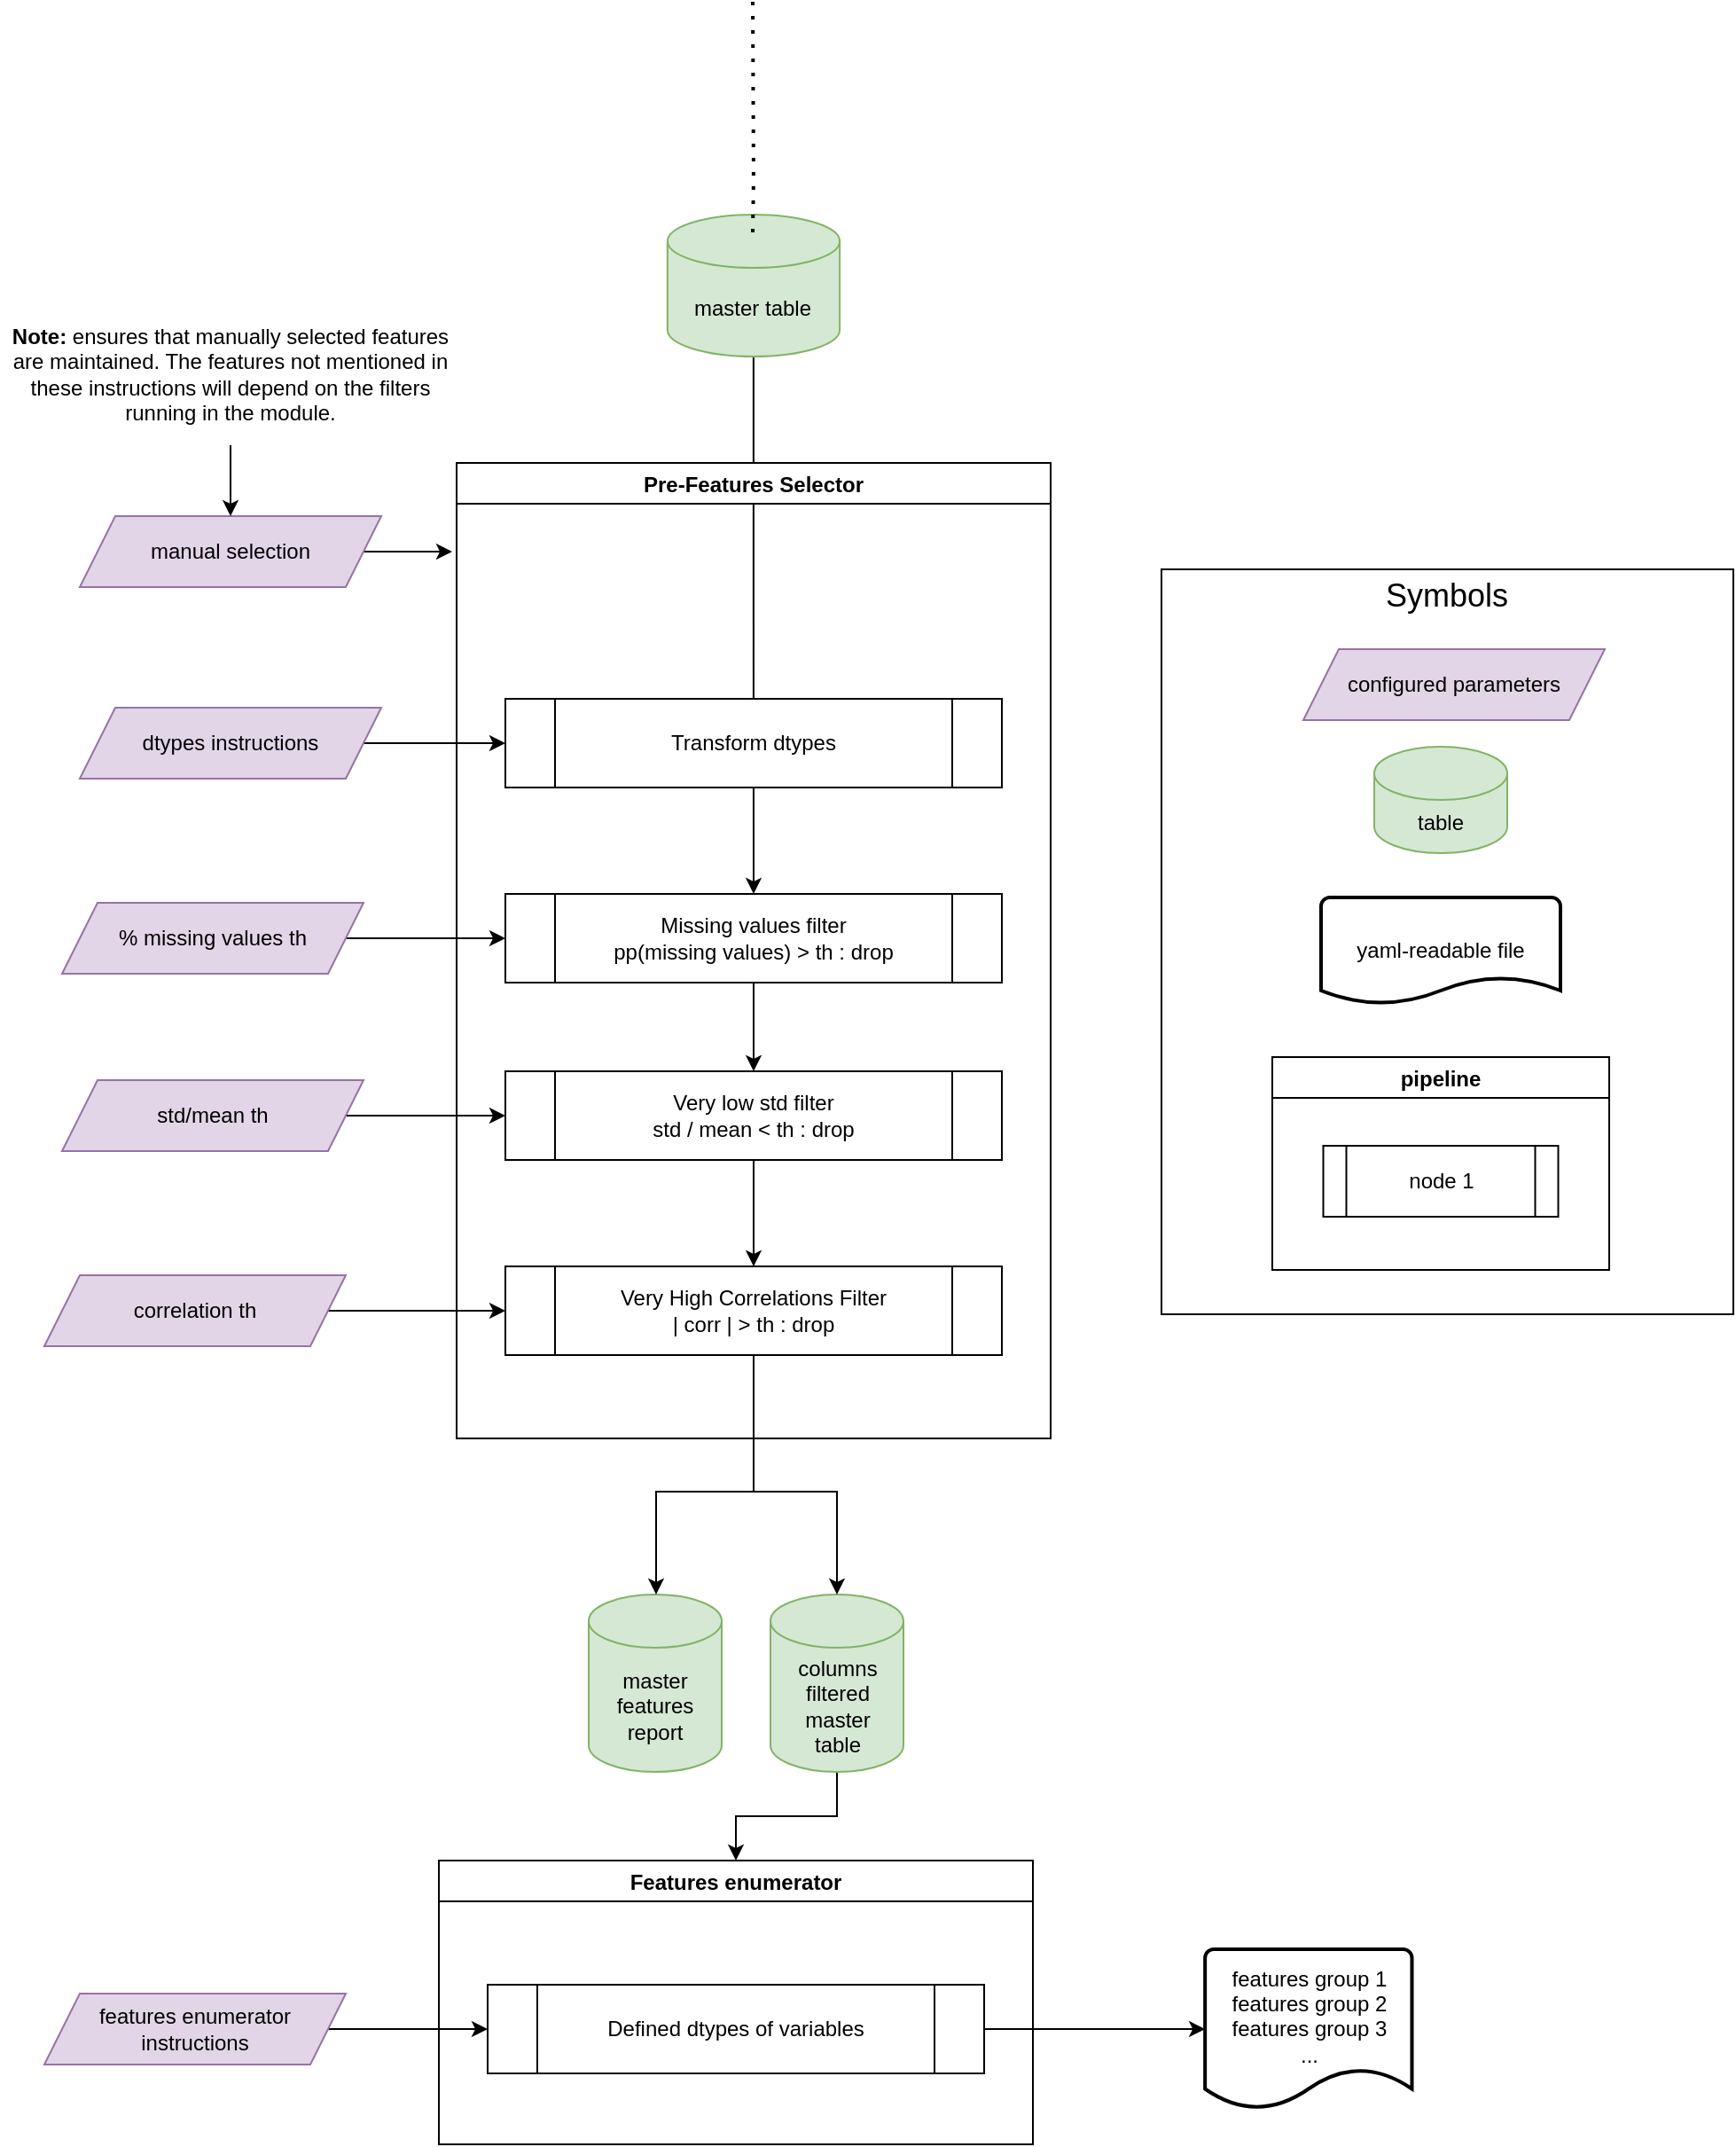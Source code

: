 <mxfile version="20.2.7" type="github" pages="2">
  <diagram id="efzcLg887RFRnMRaSVUZ" name="HL schema">
    <mxGraphModel dx="5441" dy="3609" grid="1" gridSize="10" guides="1" tooltips="1" connect="1" arrows="1" fold="1" page="1" pageScale="1" pageWidth="850" pageHeight="1100" math="0" shadow="0">
      <root>
        <mxCell id="0" />
        <mxCell id="1" parent="0" />
        <mxCell id="wqejefC2HtOJKPeZyljf-38" value="" style="rounded=0;whiteSpace=wrap;html=1;gradientColor=#ffffff;fillColor=none;" vertex="1" parent="1">
          <mxGeometry x="-155" y="190" width="322.5" height="420" as="geometry" />
        </mxCell>
        <mxCell id="wqejefC2HtOJKPeZyljf-2" style="edgeStyle=orthogonalEdgeStyle;rounded=0;orthogonalLoop=1;jettySize=auto;html=1;entryX=0.5;entryY=0;entryDx=0;entryDy=0;" edge="1" parent="1" source="wqejefC2HtOJKPeZyljf-3" target="wqejefC2HtOJKPeZyljf-6">
          <mxGeometry relative="1" as="geometry" />
        </mxCell>
        <mxCell id="wqejefC2HtOJKPeZyljf-3" value="&lt;font&gt;&lt;font style=&quot;font-size: 12px&quot;&gt;master table&lt;/font&gt;&lt;br&gt;&lt;/font&gt;" style="shape=cylinder3;whiteSpace=wrap;html=1;boundedLbl=1;backgroundOutline=1;size=15;fillColor=#d5e8d4;strokeColor=#82b366;" vertex="1" parent="1">
          <mxGeometry x="-433.57" y="-10" width="97.14" height="80" as="geometry" />
        </mxCell>
        <mxCell id="wqejefC2HtOJKPeZyljf-4" value="Pre-Features Selector" style="swimlane;" vertex="1" parent="1">
          <mxGeometry x="-552.5" y="130" width="335" height="550" as="geometry" />
        </mxCell>
        <mxCell id="wqejefC2HtOJKPeZyljf-5" style="edgeStyle=orthogonalEdgeStyle;rounded=0;orthogonalLoop=1;jettySize=auto;html=1;entryX=0.5;entryY=0;entryDx=0;entryDy=0;" edge="1" parent="wqejefC2HtOJKPeZyljf-4" source="wqejefC2HtOJKPeZyljf-6" target="wqejefC2HtOJKPeZyljf-9">
          <mxGeometry relative="1" as="geometry" />
        </mxCell>
        <mxCell id="wqejefC2HtOJKPeZyljf-6" value="Missing values filter&lt;br&gt;pp(missing values) &amp;gt; th : drop" style="shape=process;whiteSpace=wrap;html=1;backgroundOutline=1;" vertex="1" parent="wqejefC2HtOJKPeZyljf-4">
          <mxGeometry x="27.5" y="243" width="280" height="50" as="geometry" />
        </mxCell>
        <mxCell id="wqejefC2HtOJKPeZyljf-7" value="Very High Correlations Filter&lt;br&gt;| corr | &amp;gt; th : drop" style="shape=process;whiteSpace=wrap;html=1;backgroundOutline=1;" vertex="1" parent="wqejefC2HtOJKPeZyljf-4">
          <mxGeometry x="27.5" y="453" width="280" height="50" as="geometry" />
        </mxCell>
        <mxCell id="wqejefC2HtOJKPeZyljf-8" style="edgeStyle=orthogonalEdgeStyle;rounded=0;orthogonalLoop=1;jettySize=auto;html=1;entryX=0.5;entryY=0;entryDx=0;entryDy=0;" edge="1" parent="wqejefC2HtOJKPeZyljf-4" source="wqejefC2HtOJKPeZyljf-9" target="wqejefC2HtOJKPeZyljf-7">
          <mxGeometry relative="1" as="geometry" />
        </mxCell>
        <mxCell id="wqejefC2HtOJKPeZyljf-9" value="Very low std filter&lt;br&gt;std / mean &amp;lt; th : drop" style="shape=process;whiteSpace=wrap;html=1;backgroundOutline=1;" vertex="1" parent="wqejefC2HtOJKPeZyljf-4">
          <mxGeometry x="27.5" y="343" width="280" height="50" as="geometry" />
        </mxCell>
        <mxCell id="wqejefC2HtOJKPeZyljf-42" value="Transform dtypes" style="shape=process;whiteSpace=wrap;html=1;backgroundOutline=1;" vertex="1" parent="wqejefC2HtOJKPeZyljf-4">
          <mxGeometry x="27.5" y="133" width="280" height="50" as="geometry" />
        </mxCell>
        <mxCell id="wqejefC2HtOJKPeZyljf-10" style="edgeStyle=orthogonalEdgeStyle;rounded=0;orthogonalLoop=1;jettySize=auto;html=1;" edge="1" parent="1" source="wqejefC2HtOJKPeZyljf-11" target="wqejefC2HtOJKPeZyljf-26">
          <mxGeometry relative="1" as="geometry" />
        </mxCell>
        <mxCell id="wqejefC2HtOJKPeZyljf-11" value="columns filtered master&lt;br&gt;table" style="shape=cylinder3;whiteSpace=wrap;html=1;boundedLbl=1;backgroundOutline=1;size=15;fillColor=#d5e8d4;strokeColor=#82b366;" vertex="1" parent="1">
          <mxGeometry x="-375.5" y="768" width="75" height="100" as="geometry" />
        </mxCell>
        <mxCell id="wqejefC2HtOJKPeZyljf-12" value="" style="endArrow=none;dashed=1;html=1;dashPattern=1 3;strokeWidth=2;" edge="1" parent="1">
          <mxGeometry width="50" height="50" relative="1" as="geometry">
            <mxPoint x="-385.5" as="sourcePoint" />
            <mxPoint x="-385.5" y="-130" as="targetPoint" />
            <Array as="points">
              <mxPoint x="-385.01" y="-30" />
            </Array>
          </mxGeometry>
        </mxCell>
        <mxCell id="wqejefC2HtOJKPeZyljf-13" style="edgeStyle=orthogonalEdgeStyle;rounded=0;orthogonalLoop=1;jettySize=auto;html=1;entryX=0;entryY=0.5;entryDx=0;entryDy=0;" edge="1" parent="1" source="wqejefC2HtOJKPeZyljf-14" target="wqejefC2HtOJKPeZyljf-6">
          <mxGeometry relative="1" as="geometry" />
        </mxCell>
        <mxCell id="wqejefC2HtOJKPeZyljf-14" value="% missing values th" style="shape=parallelogram;perimeter=parallelogramPerimeter;whiteSpace=wrap;html=1;fixedSize=1;fillColor=#e1d5e7;strokeColor=#9673a6;" vertex="1" parent="1">
          <mxGeometry x="-775" y="378" width="170" height="40" as="geometry" />
        </mxCell>
        <mxCell id="wqejefC2HtOJKPeZyljf-15" style="edgeStyle=orthogonalEdgeStyle;rounded=0;orthogonalLoop=1;jettySize=auto;html=1;entryX=0;entryY=0.5;entryDx=0;entryDy=0;" edge="1" parent="1" source="wqejefC2HtOJKPeZyljf-16" target="wqejefC2HtOJKPeZyljf-9">
          <mxGeometry relative="1" as="geometry" />
        </mxCell>
        <mxCell id="wqejefC2HtOJKPeZyljf-16" value="std/mean th" style="shape=parallelogram;perimeter=parallelogramPerimeter;whiteSpace=wrap;html=1;fixedSize=1;fillColor=#e1d5e7;strokeColor=#9673a6;" vertex="1" parent="1">
          <mxGeometry x="-775" y="478" width="170" height="40" as="geometry" />
        </mxCell>
        <mxCell id="wqejefC2HtOJKPeZyljf-17" style="edgeStyle=orthogonalEdgeStyle;rounded=0;orthogonalLoop=1;jettySize=auto;html=1;entryX=0;entryY=0.5;entryDx=0;entryDy=0;" edge="1" parent="1" source="wqejefC2HtOJKPeZyljf-18" target="wqejefC2HtOJKPeZyljf-7">
          <mxGeometry relative="1" as="geometry" />
        </mxCell>
        <mxCell id="wqejefC2HtOJKPeZyljf-18" value="correlation th" style="shape=parallelogram;perimeter=parallelogramPerimeter;whiteSpace=wrap;html=1;fixedSize=1;fillColor=#e1d5e7;strokeColor=#9673a6;" vertex="1" parent="1">
          <mxGeometry x="-785" y="588" width="170" height="40" as="geometry" />
        </mxCell>
        <mxCell id="wqejefC2HtOJKPeZyljf-19" style="edgeStyle=orthogonalEdgeStyle;rounded=0;orthogonalLoop=1;jettySize=auto;html=1;entryX=0;entryY=0.5;entryDx=0;entryDy=0;" edge="1" parent="1" source="wqejefC2HtOJKPeZyljf-20" target="wqejefC2HtOJKPeZyljf-27">
          <mxGeometry relative="1" as="geometry" />
        </mxCell>
        <mxCell id="wqejefC2HtOJKPeZyljf-20" value="features enumerator instructions" style="shape=parallelogram;perimeter=parallelogramPerimeter;whiteSpace=wrap;html=1;fixedSize=1;fillColor=#e1d5e7;strokeColor=#9673a6;" vertex="1" parent="1">
          <mxGeometry x="-785" y="993" width="170" height="40" as="geometry" />
        </mxCell>
        <mxCell id="wqejefC2HtOJKPeZyljf-21" style="edgeStyle=orthogonalEdgeStyle;rounded=0;orthogonalLoop=1;jettySize=auto;html=1;entryX=0;entryY=0.5;entryDx=0;entryDy=0;entryPerimeter=0;" edge="1" parent="1" source="wqejefC2HtOJKPeZyljf-27" target="wqejefC2HtOJKPeZyljf-23">
          <mxGeometry relative="1" as="geometry">
            <mxPoint x="-135" y="918" as="targetPoint" />
          </mxGeometry>
        </mxCell>
        <mxCell id="wqejefC2HtOJKPeZyljf-22" value="master features report" style="shape=cylinder3;whiteSpace=wrap;html=1;boundedLbl=1;backgroundOutline=1;size=15;fillColor=#d5e8d4;strokeColor=#82b366;" vertex="1" parent="1">
          <mxGeometry x="-478" y="768" width="75" height="100" as="geometry" />
        </mxCell>
        <mxCell id="wqejefC2HtOJKPeZyljf-23" value="features group 1&lt;br&gt;features group 2&lt;br&gt;features group 3&lt;br&gt;...&lt;br&gt;&lt;br&gt;" style="strokeWidth=2;html=1;shape=mxgraph.flowchart.document2;whiteSpace=wrap;size=0.25;" vertex="1" parent="1">
          <mxGeometry x="-130.42" y="968" width="116.67" height="90" as="geometry" />
        </mxCell>
        <mxCell id="wqejefC2HtOJKPeZyljf-24" style="edgeStyle=orthogonalEdgeStyle;rounded=0;orthogonalLoop=1;jettySize=auto;html=1;exitX=0.5;exitY=1;exitDx=0;exitDy=0;" edge="1" parent="1" source="wqejefC2HtOJKPeZyljf-7" target="wqejefC2HtOJKPeZyljf-22">
          <mxGeometry relative="1" as="geometry">
            <Array as="points">
              <mxPoint x="-385" y="710" />
              <mxPoint x="-440" y="710" />
            </Array>
            <mxPoint x="-385" y="690" as="sourcePoint" />
          </mxGeometry>
        </mxCell>
        <mxCell id="wqejefC2HtOJKPeZyljf-25" style="edgeStyle=orthogonalEdgeStyle;rounded=0;orthogonalLoop=1;jettySize=auto;html=1;exitX=0.5;exitY=1;exitDx=0;exitDy=0;" edge="1" parent="1" source="wqejefC2HtOJKPeZyljf-7" target="wqejefC2HtOJKPeZyljf-11">
          <mxGeometry relative="1" as="geometry">
            <mxPoint x="-385" y="690" as="sourcePoint" />
            <Array as="points">
              <mxPoint x="-385" y="710" />
              <mxPoint x="-338" y="710" />
            </Array>
          </mxGeometry>
        </mxCell>
        <mxCell id="wqejefC2HtOJKPeZyljf-26" value="Features enumerator" style="swimlane;" vertex="1" parent="1">
          <mxGeometry x="-562.5" y="918" width="335" height="160" as="geometry" />
        </mxCell>
        <mxCell id="wqejefC2HtOJKPeZyljf-27" value="Defined dtypes of variables" style="shape=process;whiteSpace=wrap;html=1;backgroundOutline=1;" vertex="1" parent="wqejefC2HtOJKPeZyljf-26">
          <mxGeometry x="27.5" y="70" width="280" height="50" as="geometry" />
        </mxCell>
        <mxCell id="wqejefC2HtOJKPeZyljf-33" value="configured parameters" style="shape=parallelogram;perimeter=parallelogramPerimeter;whiteSpace=wrap;html=1;fixedSize=1;fillColor=#e1d5e7;strokeColor=#9673a6;" vertex="1" parent="1">
          <mxGeometry x="-75" y="235" width="170" height="40" as="geometry" />
        </mxCell>
        <mxCell id="wqejefC2HtOJKPeZyljf-34" value="table" style="shape=cylinder3;whiteSpace=wrap;html=1;boundedLbl=1;backgroundOutline=1;size=15;fillColor=#d5e8d4;strokeColor=#82b366;" vertex="1" parent="1">
          <mxGeometry x="-35" y="290" width="75" height="60" as="geometry" />
        </mxCell>
        <mxCell id="wqejefC2HtOJKPeZyljf-35" value="yaml-readable&amp;nbsp;file" style="strokeWidth=2;html=1;shape=mxgraph.flowchart.document2;whiteSpace=wrap;size=0.25;" vertex="1" parent="1">
          <mxGeometry x="-65" y="375" width="135" height="60" as="geometry" />
        </mxCell>
        <mxCell id="wqejefC2HtOJKPeZyljf-36" value="pipeline" style="swimlane;" vertex="1" parent="1">
          <mxGeometry x="-92.5" y="465" width="190" height="120" as="geometry" />
        </mxCell>
        <mxCell id="wqejefC2HtOJKPeZyljf-37" value="node 1" style="shape=process;whiteSpace=wrap;html=1;backgroundOutline=1;" vertex="1" parent="wqejefC2HtOJKPeZyljf-36">
          <mxGeometry x="28.75" y="50" width="132.5" height="40" as="geometry" />
        </mxCell>
        <mxCell id="wqejefC2HtOJKPeZyljf-39" value="&lt;font style=&quot;font-size: 18px&quot;&gt;Symbols&lt;/font&gt;" style="text;html=1;strokeColor=none;fillColor=none;align=center;verticalAlign=middle;whiteSpace=wrap;rounded=0;" vertex="1" parent="1">
          <mxGeometry x="-13.75" y="200" width="40" height="10" as="geometry" />
        </mxCell>
        <mxCell id="wqejefC2HtOJKPeZyljf-40" style="edgeStyle=orthogonalEdgeStyle;rounded=0;orthogonalLoop=1;jettySize=auto;html=1;" edge="1" parent="1" source="wqejefC2HtOJKPeZyljf-41">
          <mxGeometry relative="1" as="geometry">
            <mxPoint x="-555" y="180" as="targetPoint" />
          </mxGeometry>
        </mxCell>
        <mxCell id="wqejefC2HtOJKPeZyljf-41" value="manual selection" style="shape=parallelogram;perimeter=parallelogramPerimeter;whiteSpace=wrap;html=1;fixedSize=1;fillColor=#e1d5e7;strokeColor=#9673a6;" vertex="1" parent="1">
          <mxGeometry x="-765" y="160" width="170" height="40" as="geometry" />
        </mxCell>
        <mxCell id="wqejefC2HtOJKPeZyljf-45" style="edgeStyle=orthogonalEdgeStyle;rounded=0;orthogonalLoop=1;jettySize=auto;html=1;entryX=0;entryY=0.5;entryDx=0;entryDy=0;" edge="1" parent="1" source="wqejefC2HtOJKPeZyljf-43" target="wqejefC2HtOJKPeZyljf-42">
          <mxGeometry relative="1" as="geometry" />
        </mxCell>
        <mxCell id="wqejefC2HtOJKPeZyljf-43" value="dtypes instructions" style="shape=parallelogram;perimeter=parallelogramPerimeter;whiteSpace=wrap;html=1;fixedSize=1;fillColor=#e1d5e7;strokeColor=#9673a6;" vertex="1" parent="1">
          <mxGeometry x="-765" y="268" width="170" height="40" as="geometry" />
        </mxCell>
        <mxCell id="wqejefC2HtOJKPeZyljf-48" style="edgeStyle=orthogonalEdgeStyle;rounded=0;orthogonalLoop=1;jettySize=auto;html=1;entryX=0.5;entryY=0;entryDx=0;entryDy=0;" edge="1" parent="1" source="wqejefC2HtOJKPeZyljf-46" target="wqejefC2HtOJKPeZyljf-41">
          <mxGeometry relative="1" as="geometry" />
        </mxCell>
        <mxCell id="wqejefC2HtOJKPeZyljf-46" value="&lt;b&gt;Note:&lt;/b&gt; ensures that manually selected features are maintained. The features not mentioned in these instructions will depend on the filters running in the module." style="text;html=1;strokeColor=none;fillColor=none;align=center;verticalAlign=middle;whiteSpace=wrap;rounded=0;" vertex="1" parent="1">
          <mxGeometry x="-810" y="40" width="260" height="80" as="geometry" />
        </mxCell>
      </root>
    </mxGraphModel>
  </diagram>
  <diagram id="vxD2N_sSDHFqX9OohF3y" name="example">
    <mxGraphModel dx="3605" dy="2605" grid="1" gridSize="10" guides="1" tooltips="1" connect="1" arrows="1" fold="1" page="1" pageScale="1" pageWidth="850" pageHeight="1100" math="0" shadow="0">
      <root>
        <mxCell id="0" />
        <mxCell id="1" parent="0" />
        <mxCell id="fsnALjAVs8oQAc5ZCgC8-1" value="" style="rounded=0;whiteSpace=wrap;html=1;gradientColor=#ffffff;fillColor=none;" vertex="1" parent="1">
          <mxGeometry x="-155" y="190" width="322.5" height="420" as="geometry" />
        </mxCell>
        <mxCell id="fsnALjAVs8oQAc5ZCgC8-2" style="edgeStyle=orthogonalEdgeStyle;rounded=0;orthogonalLoop=1;jettySize=auto;html=1;entryX=0.5;entryY=0;entryDx=0;entryDy=0;" edge="1" parent="1" target="fsnALjAVs8oQAc5ZCgC8-6">
          <mxGeometry relative="1" as="geometry">
            <mxPoint x="-385" y="70" as="sourcePoint" />
          </mxGeometry>
        </mxCell>
        <mxCell id="fsnALjAVs8oQAc5ZCgC8-4" value="Pre-Features Selector" style="swimlane;" vertex="1" parent="1">
          <mxGeometry x="-552.5" y="130" width="335" height="550" as="geometry" />
        </mxCell>
        <mxCell id="fsnALjAVs8oQAc5ZCgC8-5" style="edgeStyle=orthogonalEdgeStyle;rounded=0;orthogonalLoop=1;jettySize=auto;html=1;entryX=0.5;entryY=0;entryDx=0;entryDy=0;" edge="1" parent="fsnALjAVs8oQAc5ZCgC8-4" source="fsnALjAVs8oQAc5ZCgC8-6" target="fsnALjAVs8oQAc5ZCgC8-9">
          <mxGeometry relative="1" as="geometry" />
        </mxCell>
        <mxCell id="fsnALjAVs8oQAc5ZCgC8-6" value="Missing values filter&lt;br&gt;pp(missing values) &amp;gt; th : drop" style="shape=process;whiteSpace=wrap;html=1;backgroundOutline=1;" vertex="1" parent="fsnALjAVs8oQAc5ZCgC8-4">
          <mxGeometry x="27.5" y="243" width="280" height="50" as="geometry" />
        </mxCell>
        <mxCell id="fsnALjAVs8oQAc5ZCgC8-7" value="Very High Correlations Filter&lt;br&gt;| corr | &amp;gt; th : drop" style="shape=process;whiteSpace=wrap;html=1;backgroundOutline=1;" vertex="1" parent="fsnALjAVs8oQAc5ZCgC8-4">
          <mxGeometry x="27.5" y="453" width="280" height="50" as="geometry" />
        </mxCell>
        <mxCell id="fsnALjAVs8oQAc5ZCgC8-8" style="edgeStyle=orthogonalEdgeStyle;rounded=0;orthogonalLoop=1;jettySize=auto;html=1;entryX=0.5;entryY=0;entryDx=0;entryDy=0;" edge="1" parent="fsnALjAVs8oQAc5ZCgC8-4" source="fsnALjAVs8oQAc5ZCgC8-9" target="fsnALjAVs8oQAc5ZCgC8-7">
          <mxGeometry relative="1" as="geometry" />
        </mxCell>
        <mxCell id="fsnALjAVs8oQAc5ZCgC8-9" value="Very low std filter&lt;br&gt;std / mean &amp;lt; th : drop" style="shape=process;whiteSpace=wrap;html=1;backgroundOutline=1;" vertex="1" parent="fsnALjAVs8oQAc5ZCgC8-4">
          <mxGeometry x="27.5" y="343" width="280" height="50" as="geometry" />
        </mxCell>
        <mxCell id="fsnALjAVs8oQAc5ZCgC8-10" value="Transform dtypes" style="shape=process;whiteSpace=wrap;html=1;backgroundOutline=1;" vertex="1" parent="fsnALjAVs8oQAc5ZCgC8-4">
          <mxGeometry x="27.5" y="133" width="280" height="50" as="geometry" />
        </mxCell>
        <mxCell id="fsnALjAVs8oQAc5ZCgC8-11" style="edgeStyle=orthogonalEdgeStyle;rounded=0;orthogonalLoop=1;jettySize=auto;html=1;" edge="1" parent="1" source="fsnALjAVs8oQAc5ZCgC8-12" target="fsnALjAVs8oQAc5ZCgC8-27">
          <mxGeometry relative="1" as="geometry" />
        </mxCell>
        <mxCell id="fsnALjAVs8oQAc5ZCgC8-12" value="columns filtered master&lt;br&gt;table" style="shape=cylinder3;whiteSpace=wrap;html=1;boundedLbl=1;backgroundOutline=1;size=15;fillColor=#d5e8d4;strokeColor=#82b366;" vertex="1" parent="1">
          <mxGeometry x="-375.5" y="768" width="75" height="100" as="geometry" />
        </mxCell>
        <mxCell id="fsnALjAVs8oQAc5ZCgC8-13" value="" style="endArrow=none;dashed=1;html=1;dashPattern=1 3;strokeWidth=2;" edge="1" parent="1">
          <mxGeometry width="50" height="50" relative="1" as="geometry">
            <mxPoint x="-385.5" as="sourcePoint" />
            <mxPoint x="-385.5" y="-130" as="targetPoint" />
            <Array as="points">
              <mxPoint x="-385.01" y="-30" />
            </Array>
          </mxGeometry>
        </mxCell>
        <mxCell id="fsnALjAVs8oQAc5ZCgC8-14" style="edgeStyle=orthogonalEdgeStyle;rounded=0;orthogonalLoop=1;jettySize=auto;html=1;entryX=0;entryY=0.5;entryDx=0;entryDy=0;" edge="1" parent="1" source="fsnALjAVs8oQAc5ZCgC8-15" target="fsnALjAVs8oQAc5ZCgC8-6">
          <mxGeometry relative="1" as="geometry" />
        </mxCell>
        <mxCell id="fsnALjAVs8oQAc5ZCgC8-15" value="% missing values th" style="shape=parallelogram;perimeter=parallelogramPerimeter;whiteSpace=wrap;html=1;fixedSize=1;fillColor=#e1d5e7;strokeColor=#9673a6;" vertex="1" parent="1">
          <mxGeometry x="-775" y="378" width="170" height="40" as="geometry" />
        </mxCell>
        <mxCell id="fsnALjAVs8oQAc5ZCgC8-16" style="edgeStyle=orthogonalEdgeStyle;rounded=0;orthogonalLoop=1;jettySize=auto;html=1;entryX=0;entryY=0.5;entryDx=0;entryDy=0;" edge="1" parent="1" source="fsnALjAVs8oQAc5ZCgC8-17" target="fsnALjAVs8oQAc5ZCgC8-9">
          <mxGeometry relative="1" as="geometry" />
        </mxCell>
        <mxCell id="fsnALjAVs8oQAc5ZCgC8-17" value="std/mean th" style="shape=parallelogram;perimeter=parallelogramPerimeter;whiteSpace=wrap;html=1;fixedSize=1;fillColor=#e1d5e7;strokeColor=#9673a6;" vertex="1" parent="1">
          <mxGeometry x="-775" y="478" width="170" height="40" as="geometry" />
        </mxCell>
        <mxCell id="fsnALjAVs8oQAc5ZCgC8-18" style="edgeStyle=orthogonalEdgeStyle;rounded=0;orthogonalLoop=1;jettySize=auto;html=1;entryX=0;entryY=0.5;entryDx=0;entryDy=0;" edge="1" parent="1" source="fsnALjAVs8oQAc5ZCgC8-19" target="fsnALjAVs8oQAc5ZCgC8-7">
          <mxGeometry relative="1" as="geometry" />
        </mxCell>
        <mxCell id="fsnALjAVs8oQAc5ZCgC8-19" value="correlation th" style="shape=parallelogram;perimeter=parallelogramPerimeter;whiteSpace=wrap;html=1;fixedSize=1;fillColor=#e1d5e7;strokeColor=#9673a6;" vertex="1" parent="1">
          <mxGeometry x="-785" y="588" width="170" height="40" as="geometry" />
        </mxCell>
        <mxCell id="fsnALjAVs8oQAc5ZCgC8-20" style="edgeStyle=orthogonalEdgeStyle;rounded=0;orthogonalLoop=1;jettySize=auto;html=1;entryX=0;entryY=0.5;entryDx=0;entryDy=0;" edge="1" parent="1" source="fsnALjAVs8oQAc5ZCgC8-21" target="fsnALjAVs8oQAc5ZCgC8-28">
          <mxGeometry relative="1" as="geometry" />
        </mxCell>
        <mxCell id="fsnALjAVs8oQAc5ZCgC8-21" value="features enumerator instructions" style="shape=parallelogram;perimeter=parallelogramPerimeter;whiteSpace=wrap;html=1;fixedSize=1;fillColor=#e1d5e7;strokeColor=#9673a6;" vertex="1" parent="1">
          <mxGeometry x="-785" y="993" width="170" height="40" as="geometry" />
        </mxCell>
        <mxCell id="fsnALjAVs8oQAc5ZCgC8-22" style="edgeStyle=orthogonalEdgeStyle;rounded=0;orthogonalLoop=1;jettySize=auto;html=1;entryX=0;entryY=0.5;entryDx=0;entryDy=0;entryPerimeter=0;" edge="1" parent="1" source="fsnALjAVs8oQAc5ZCgC8-28" target="fsnALjAVs8oQAc5ZCgC8-24">
          <mxGeometry relative="1" as="geometry">
            <mxPoint x="-135" y="918" as="targetPoint" />
          </mxGeometry>
        </mxCell>
        <mxCell id="fsnALjAVs8oQAc5ZCgC8-23" value="master features report" style="shape=cylinder3;whiteSpace=wrap;html=1;boundedLbl=1;backgroundOutline=1;size=15;fillColor=#d5e8d4;strokeColor=#82b366;" vertex="1" parent="1">
          <mxGeometry x="-478" y="768" width="75" height="100" as="geometry" />
        </mxCell>
        <mxCell id="fsnALjAVs8oQAc5ZCgC8-24" value="features group 1&lt;br&gt;features group 2&lt;br&gt;features group 3&lt;br&gt;...&lt;br&gt;&lt;br&gt;" style="strokeWidth=2;html=1;shape=mxgraph.flowchart.document2;whiteSpace=wrap;size=0.25;" vertex="1" parent="1">
          <mxGeometry x="-130.42" y="968" width="116.67" height="90" as="geometry" />
        </mxCell>
        <mxCell id="fsnALjAVs8oQAc5ZCgC8-25" style="edgeStyle=orthogonalEdgeStyle;rounded=0;orthogonalLoop=1;jettySize=auto;html=1;exitX=0.5;exitY=1;exitDx=0;exitDy=0;" edge="1" parent="1" source="fsnALjAVs8oQAc5ZCgC8-7" target="fsnALjAVs8oQAc5ZCgC8-23">
          <mxGeometry relative="1" as="geometry">
            <Array as="points">
              <mxPoint x="-385" y="710" />
              <mxPoint x="-440" y="710" />
            </Array>
            <mxPoint x="-385" y="690" as="sourcePoint" />
          </mxGeometry>
        </mxCell>
        <mxCell id="fsnALjAVs8oQAc5ZCgC8-26" style="edgeStyle=orthogonalEdgeStyle;rounded=0;orthogonalLoop=1;jettySize=auto;html=1;exitX=0.5;exitY=1;exitDx=0;exitDy=0;" edge="1" parent="1" source="fsnALjAVs8oQAc5ZCgC8-7" target="fsnALjAVs8oQAc5ZCgC8-12">
          <mxGeometry relative="1" as="geometry">
            <mxPoint x="-385" y="690" as="sourcePoint" />
            <Array as="points">
              <mxPoint x="-385" y="710" />
              <mxPoint x="-338" y="710" />
            </Array>
          </mxGeometry>
        </mxCell>
        <mxCell id="fsnALjAVs8oQAc5ZCgC8-27" value="Features enumerator" style="swimlane;" vertex="1" parent="1">
          <mxGeometry x="-562.5" y="918" width="335" height="160" as="geometry" />
        </mxCell>
        <mxCell id="fsnALjAVs8oQAc5ZCgC8-28" value="Defined dtypes of variables" style="shape=process;whiteSpace=wrap;html=1;backgroundOutline=1;" vertex="1" parent="fsnALjAVs8oQAc5ZCgC8-27">
          <mxGeometry x="27.5" y="70" width="280" height="50" as="geometry" />
        </mxCell>
        <mxCell id="fsnALjAVs8oQAc5ZCgC8-29" value="configured parameters" style="shape=parallelogram;perimeter=parallelogramPerimeter;whiteSpace=wrap;html=1;fixedSize=1;fillColor=#e1d5e7;strokeColor=#9673a6;" vertex="1" parent="1">
          <mxGeometry x="-75" y="235" width="170" height="40" as="geometry" />
        </mxCell>
        <mxCell id="fsnALjAVs8oQAc5ZCgC8-30" value="table" style="shape=cylinder3;whiteSpace=wrap;html=1;boundedLbl=1;backgroundOutline=1;size=15;fillColor=#d5e8d4;strokeColor=#82b366;" vertex="1" parent="1">
          <mxGeometry x="-35" y="290" width="75" height="60" as="geometry" />
        </mxCell>
        <mxCell id="fsnALjAVs8oQAc5ZCgC8-31" value="yaml-readable&amp;nbsp;file" style="strokeWidth=2;html=1;shape=mxgraph.flowchart.document2;whiteSpace=wrap;size=0.25;" vertex="1" parent="1">
          <mxGeometry x="-65" y="375" width="135" height="60" as="geometry" />
        </mxCell>
        <mxCell id="fsnALjAVs8oQAc5ZCgC8-32" value="pipeline" style="swimlane;" vertex="1" parent="1">
          <mxGeometry x="-92.5" y="465" width="190" height="120" as="geometry" />
        </mxCell>
        <mxCell id="fsnALjAVs8oQAc5ZCgC8-33" value="node 1" style="shape=process;whiteSpace=wrap;html=1;backgroundOutline=1;" vertex="1" parent="fsnALjAVs8oQAc5ZCgC8-32">
          <mxGeometry x="28.75" y="50" width="132.5" height="40" as="geometry" />
        </mxCell>
        <mxCell id="fsnALjAVs8oQAc5ZCgC8-34" value="&lt;font style=&quot;font-size: 18px&quot;&gt;Symbols&lt;/font&gt;" style="text;html=1;strokeColor=none;fillColor=none;align=center;verticalAlign=middle;whiteSpace=wrap;rounded=0;" vertex="1" parent="1">
          <mxGeometry x="-13.75" y="200" width="40" height="10" as="geometry" />
        </mxCell>
        <mxCell id="fsnALjAVs8oQAc5ZCgC8-35" style="edgeStyle=orthogonalEdgeStyle;rounded=0;orthogonalLoop=1;jettySize=auto;html=1;" edge="1" parent="1" source="fsnALjAVs8oQAc5ZCgC8-36">
          <mxGeometry relative="1" as="geometry">
            <mxPoint x="-555.0" y="180" as="targetPoint" />
          </mxGeometry>
        </mxCell>
        <mxCell id="fsnALjAVs8oQAc5ZCgC8-36" value="manual selection" style="shape=parallelogram;perimeter=parallelogramPerimeter;whiteSpace=wrap;html=1;fixedSize=1;fillColor=#e1d5e7;strokeColor=#9673a6;" vertex="1" parent="1">
          <mxGeometry x="-765" y="160" width="170" height="40" as="geometry" />
        </mxCell>
        <mxCell id="fsnALjAVs8oQAc5ZCgC8-37" style="edgeStyle=orthogonalEdgeStyle;rounded=0;orthogonalLoop=1;jettySize=auto;html=1;entryX=0;entryY=0.5;entryDx=0;entryDy=0;" edge="1" parent="1" source="fsnALjAVs8oQAc5ZCgC8-38" target="fsnALjAVs8oQAc5ZCgC8-10">
          <mxGeometry relative="1" as="geometry" />
        </mxCell>
        <mxCell id="fsnALjAVs8oQAc5ZCgC8-38" value="dtypes instructions" style="shape=parallelogram;perimeter=parallelogramPerimeter;whiteSpace=wrap;html=1;fixedSize=1;fillColor=#e1d5e7;strokeColor=#9673a6;" vertex="1" parent="1">
          <mxGeometry x="-765" y="268" width="170" height="40" as="geometry" />
        </mxCell>
      </root>
    </mxGraphModel>
  </diagram>
</mxfile>
